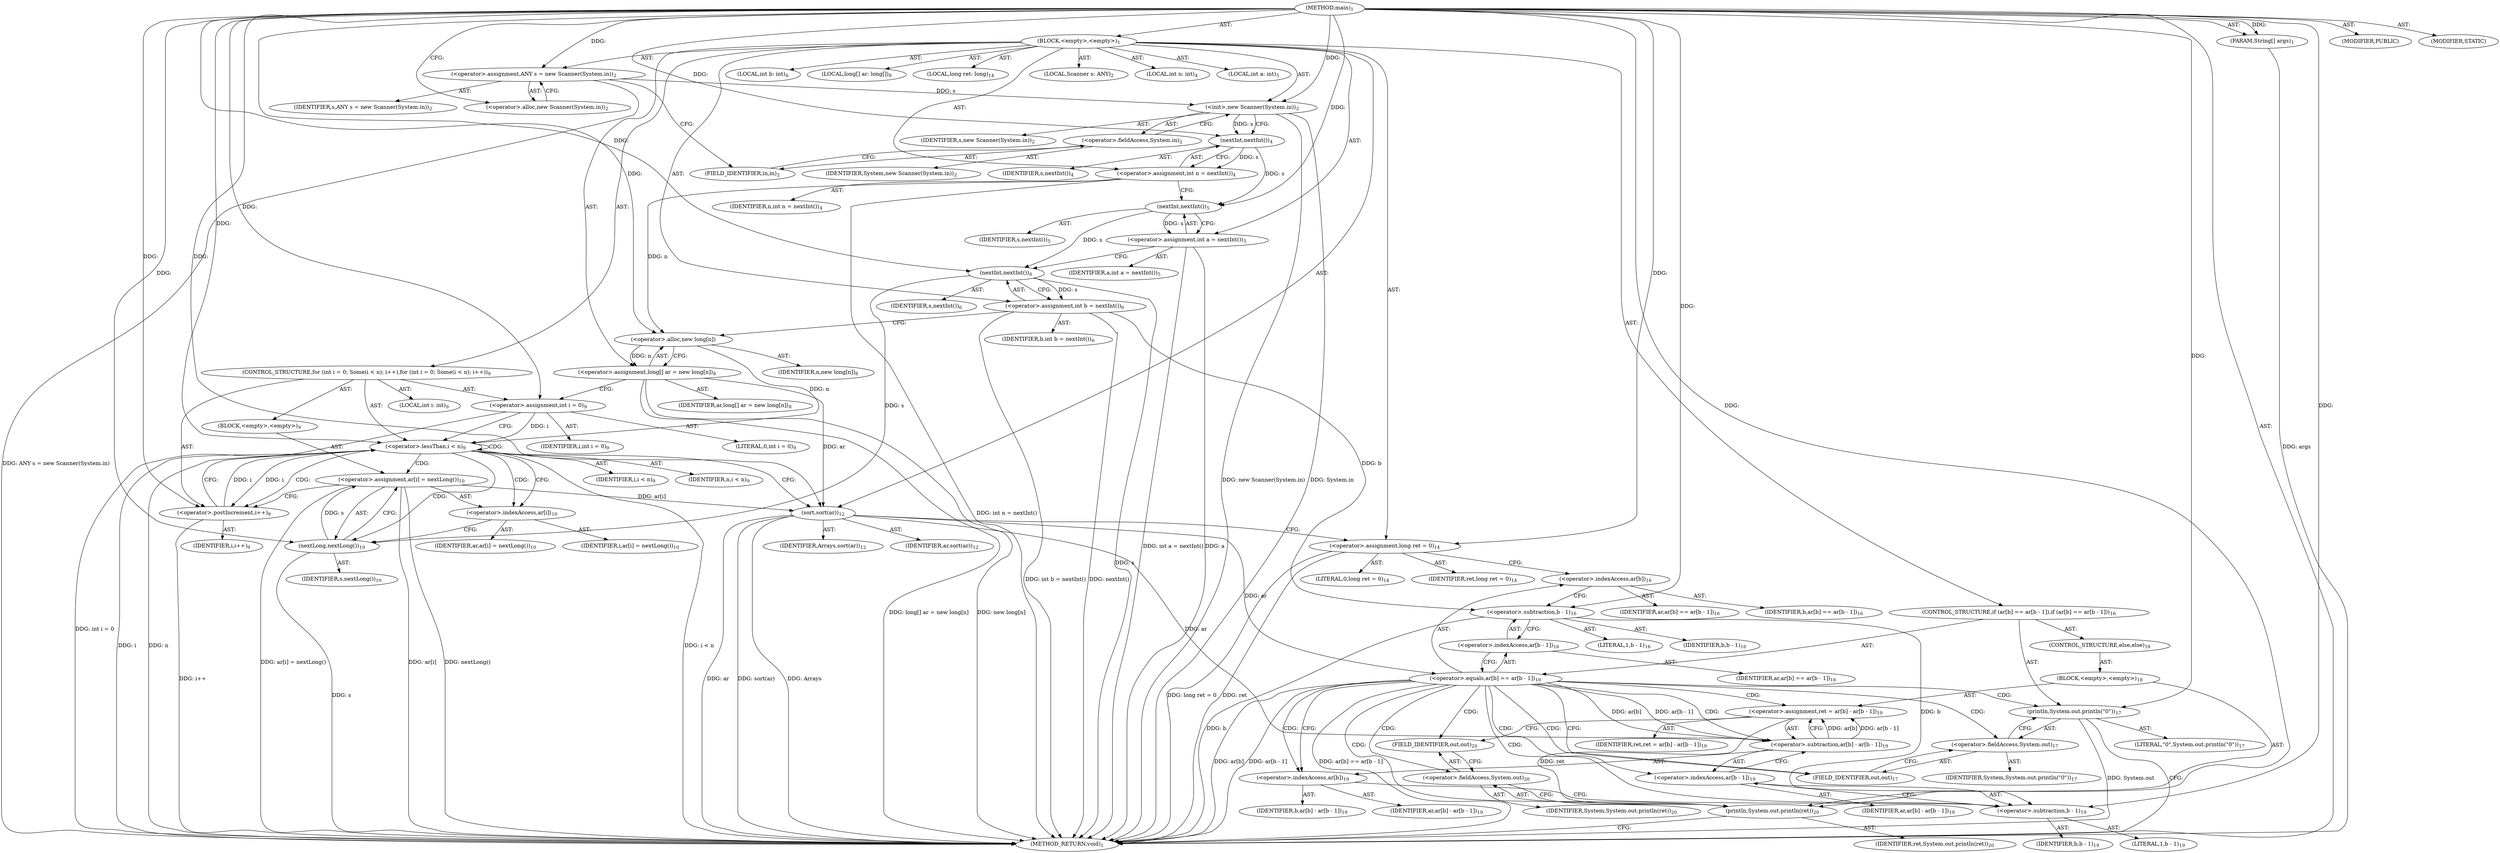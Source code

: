 digraph "main" {  
"19" [label = <(METHOD,main)<SUB>1</SUB>> ]
"20" [label = <(PARAM,String[] args)<SUB>1</SUB>> ]
"21" [label = <(BLOCK,&lt;empty&gt;,&lt;empty&gt;)<SUB>1</SUB>> ]
"4" [label = <(LOCAL,Scanner s: ANY)<SUB>2</SUB>> ]
"22" [label = <(&lt;operator&gt;.assignment,ANY s = new Scanner(System.in))<SUB>2</SUB>> ]
"23" [label = <(IDENTIFIER,s,ANY s = new Scanner(System.in))<SUB>2</SUB>> ]
"24" [label = <(&lt;operator&gt;.alloc,new Scanner(System.in))<SUB>2</SUB>> ]
"25" [label = <(&lt;init&gt;,new Scanner(System.in))<SUB>2</SUB>> ]
"3" [label = <(IDENTIFIER,s,new Scanner(System.in))<SUB>2</SUB>> ]
"26" [label = <(&lt;operator&gt;.fieldAccess,System.in)<SUB>2</SUB>> ]
"27" [label = <(IDENTIFIER,System,new Scanner(System.in))<SUB>2</SUB>> ]
"28" [label = <(FIELD_IDENTIFIER,in,in)<SUB>2</SUB>> ]
"29" [label = <(LOCAL,int n: int)<SUB>4</SUB>> ]
"30" [label = <(&lt;operator&gt;.assignment,int n = nextInt())<SUB>4</SUB>> ]
"31" [label = <(IDENTIFIER,n,int n = nextInt())<SUB>4</SUB>> ]
"32" [label = <(nextInt,nextInt())<SUB>4</SUB>> ]
"33" [label = <(IDENTIFIER,s,nextInt())<SUB>4</SUB>> ]
"34" [label = <(LOCAL,int a: int)<SUB>5</SUB>> ]
"35" [label = <(&lt;operator&gt;.assignment,int a = nextInt())<SUB>5</SUB>> ]
"36" [label = <(IDENTIFIER,a,int a = nextInt())<SUB>5</SUB>> ]
"37" [label = <(nextInt,nextInt())<SUB>5</SUB>> ]
"38" [label = <(IDENTIFIER,s,nextInt())<SUB>5</SUB>> ]
"39" [label = <(LOCAL,int b: int)<SUB>6</SUB>> ]
"40" [label = <(&lt;operator&gt;.assignment,int b = nextInt())<SUB>6</SUB>> ]
"41" [label = <(IDENTIFIER,b,int b = nextInt())<SUB>6</SUB>> ]
"42" [label = <(nextInt,nextInt())<SUB>6</SUB>> ]
"43" [label = <(IDENTIFIER,s,nextInt())<SUB>6</SUB>> ]
"44" [label = <(LOCAL,long[] ar: long[])<SUB>8</SUB>> ]
"45" [label = <(&lt;operator&gt;.assignment,long[] ar = new long[n])<SUB>8</SUB>> ]
"46" [label = <(IDENTIFIER,ar,long[] ar = new long[n])<SUB>8</SUB>> ]
"47" [label = <(&lt;operator&gt;.alloc,new long[n])> ]
"48" [label = <(IDENTIFIER,n,new long[n])<SUB>8</SUB>> ]
"49" [label = <(CONTROL_STRUCTURE,for (int i = 0; Some(i &lt; n); i++),for (int i = 0; Some(i &lt; n); i++))<SUB>9</SUB>> ]
"50" [label = <(LOCAL,int i: int)<SUB>9</SUB>> ]
"51" [label = <(&lt;operator&gt;.assignment,int i = 0)<SUB>9</SUB>> ]
"52" [label = <(IDENTIFIER,i,int i = 0)<SUB>9</SUB>> ]
"53" [label = <(LITERAL,0,int i = 0)<SUB>9</SUB>> ]
"54" [label = <(&lt;operator&gt;.lessThan,i &lt; n)<SUB>9</SUB>> ]
"55" [label = <(IDENTIFIER,i,i &lt; n)<SUB>9</SUB>> ]
"56" [label = <(IDENTIFIER,n,i &lt; n)<SUB>9</SUB>> ]
"57" [label = <(&lt;operator&gt;.postIncrement,i++)<SUB>9</SUB>> ]
"58" [label = <(IDENTIFIER,i,i++)<SUB>9</SUB>> ]
"59" [label = <(BLOCK,&lt;empty&gt;,&lt;empty&gt;)<SUB>9</SUB>> ]
"60" [label = <(&lt;operator&gt;.assignment,ar[i] = nextLong())<SUB>10</SUB>> ]
"61" [label = <(&lt;operator&gt;.indexAccess,ar[i])<SUB>10</SUB>> ]
"62" [label = <(IDENTIFIER,ar,ar[i] = nextLong())<SUB>10</SUB>> ]
"63" [label = <(IDENTIFIER,i,ar[i] = nextLong())<SUB>10</SUB>> ]
"64" [label = <(nextLong,nextLong())<SUB>10</SUB>> ]
"65" [label = <(IDENTIFIER,s,nextLong())<SUB>10</SUB>> ]
"66" [label = <(sort,sort(ar))<SUB>12</SUB>> ]
"67" [label = <(IDENTIFIER,Arrays,sort(ar))<SUB>12</SUB>> ]
"68" [label = <(IDENTIFIER,ar,sort(ar))<SUB>12</SUB>> ]
"69" [label = <(LOCAL,long ret: long)<SUB>14</SUB>> ]
"70" [label = <(&lt;operator&gt;.assignment,long ret = 0)<SUB>14</SUB>> ]
"71" [label = <(IDENTIFIER,ret,long ret = 0)<SUB>14</SUB>> ]
"72" [label = <(LITERAL,0,long ret = 0)<SUB>14</SUB>> ]
"73" [label = <(CONTROL_STRUCTURE,if (ar[b] == ar[b - 1]),if (ar[b] == ar[b - 1]))<SUB>16</SUB>> ]
"74" [label = <(&lt;operator&gt;.equals,ar[b] == ar[b - 1])<SUB>16</SUB>> ]
"75" [label = <(&lt;operator&gt;.indexAccess,ar[b])<SUB>16</SUB>> ]
"76" [label = <(IDENTIFIER,ar,ar[b] == ar[b - 1])<SUB>16</SUB>> ]
"77" [label = <(IDENTIFIER,b,ar[b] == ar[b - 1])<SUB>16</SUB>> ]
"78" [label = <(&lt;operator&gt;.indexAccess,ar[b - 1])<SUB>16</SUB>> ]
"79" [label = <(IDENTIFIER,ar,ar[b] == ar[b - 1])<SUB>16</SUB>> ]
"80" [label = <(&lt;operator&gt;.subtraction,b - 1)<SUB>16</SUB>> ]
"81" [label = <(IDENTIFIER,b,b - 1)<SUB>16</SUB>> ]
"82" [label = <(LITERAL,1,b - 1)<SUB>16</SUB>> ]
"83" [label = <(println,System.out.println(&quot;0&quot;))<SUB>17</SUB>> ]
"84" [label = <(&lt;operator&gt;.fieldAccess,System.out)<SUB>17</SUB>> ]
"85" [label = <(IDENTIFIER,System,System.out.println(&quot;0&quot;))<SUB>17</SUB>> ]
"86" [label = <(FIELD_IDENTIFIER,out,out)<SUB>17</SUB>> ]
"87" [label = <(LITERAL,&quot;0&quot;,System.out.println(&quot;0&quot;))<SUB>17</SUB>> ]
"88" [label = <(CONTROL_STRUCTURE,else,else)<SUB>18</SUB>> ]
"89" [label = <(BLOCK,&lt;empty&gt;,&lt;empty&gt;)<SUB>18</SUB>> ]
"90" [label = <(&lt;operator&gt;.assignment,ret = ar[b] - ar[b - 1])<SUB>19</SUB>> ]
"91" [label = <(IDENTIFIER,ret,ret = ar[b] - ar[b - 1])<SUB>19</SUB>> ]
"92" [label = <(&lt;operator&gt;.subtraction,ar[b] - ar[b - 1])<SUB>19</SUB>> ]
"93" [label = <(&lt;operator&gt;.indexAccess,ar[b])<SUB>19</SUB>> ]
"94" [label = <(IDENTIFIER,ar,ar[b] - ar[b - 1])<SUB>19</SUB>> ]
"95" [label = <(IDENTIFIER,b,ar[b] - ar[b - 1])<SUB>19</SUB>> ]
"96" [label = <(&lt;operator&gt;.indexAccess,ar[b - 1])<SUB>19</SUB>> ]
"97" [label = <(IDENTIFIER,ar,ar[b] - ar[b - 1])<SUB>19</SUB>> ]
"98" [label = <(&lt;operator&gt;.subtraction,b - 1)<SUB>19</SUB>> ]
"99" [label = <(IDENTIFIER,b,b - 1)<SUB>19</SUB>> ]
"100" [label = <(LITERAL,1,b - 1)<SUB>19</SUB>> ]
"101" [label = <(println,System.out.println(ret))<SUB>20</SUB>> ]
"102" [label = <(&lt;operator&gt;.fieldAccess,System.out)<SUB>20</SUB>> ]
"103" [label = <(IDENTIFIER,System,System.out.println(ret))<SUB>20</SUB>> ]
"104" [label = <(FIELD_IDENTIFIER,out,out)<SUB>20</SUB>> ]
"105" [label = <(IDENTIFIER,ret,System.out.println(ret))<SUB>20</SUB>> ]
"106" [label = <(MODIFIER,PUBLIC)> ]
"107" [label = <(MODIFIER,STATIC)> ]
"108" [label = <(METHOD_RETURN,void)<SUB>1</SUB>> ]
  "19" -> "20"  [ label = "AST: "] 
  "19" -> "21"  [ label = "AST: "] 
  "19" -> "106"  [ label = "AST: "] 
  "19" -> "107"  [ label = "AST: "] 
  "19" -> "108"  [ label = "AST: "] 
  "21" -> "4"  [ label = "AST: "] 
  "21" -> "22"  [ label = "AST: "] 
  "21" -> "25"  [ label = "AST: "] 
  "21" -> "29"  [ label = "AST: "] 
  "21" -> "30"  [ label = "AST: "] 
  "21" -> "34"  [ label = "AST: "] 
  "21" -> "35"  [ label = "AST: "] 
  "21" -> "39"  [ label = "AST: "] 
  "21" -> "40"  [ label = "AST: "] 
  "21" -> "44"  [ label = "AST: "] 
  "21" -> "45"  [ label = "AST: "] 
  "21" -> "49"  [ label = "AST: "] 
  "21" -> "66"  [ label = "AST: "] 
  "21" -> "69"  [ label = "AST: "] 
  "21" -> "70"  [ label = "AST: "] 
  "21" -> "73"  [ label = "AST: "] 
  "22" -> "23"  [ label = "AST: "] 
  "22" -> "24"  [ label = "AST: "] 
  "25" -> "3"  [ label = "AST: "] 
  "25" -> "26"  [ label = "AST: "] 
  "26" -> "27"  [ label = "AST: "] 
  "26" -> "28"  [ label = "AST: "] 
  "30" -> "31"  [ label = "AST: "] 
  "30" -> "32"  [ label = "AST: "] 
  "32" -> "33"  [ label = "AST: "] 
  "35" -> "36"  [ label = "AST: "] 
  "35" -> "37"  [ label = "AST: "] 
  "37" -> "38"  [ label = "AST: "] 
  "40" -> "41"  [ label = "AST: "] 
  "40" -> "42"  [ label = "AST: "] 
  "42" -> "43"  [ label = "AST: "] 
  "45" -> "46"  [ label = "AST: "] 
  "45" -> "47"  [ label = "AST: "] 
  "47" -> "48"  [ label = "AST: "] 
  "49" -> "50"  [ label = "AST: "] 
  "49" -> "51"  [ label = "AST: "] 
  "49" -> "54"  [ label = "AST: "] 
  "49" -> "57"  [ label = "AST: "] 
  "49" -> "59"  [ label = "AST: "] 
  "51" -> "52"  [ label = "AST: "] 
  "51" -> "53"  [ label = "AST: "] 
  "54" -> "55"  [ label = "AST: "] 
  "54" -> "56"  [ label = "AST: "] 
  "57" -> "58"  [ label = "AST: "] 
  "59" -> "60"  [ label = "AST: "] 
  "60" -> "61"  [ label = "AST: "] 
  "60" -> "64"  [ label = "AST: "] 
  "61" -> "62"  [ label = "AST: "] 
  "61" -> "63"  [ label = "AST: "] 
  "64" -> "65"  [ label = "AST: "] 
  "66" -> "67"  [ label = "AST: "] 
  "66" -> "68"  [ label = "AST: "] 
  "70" -> "71"  [ label = "AST: "] 
  "70" -> "72"  [ label = "AST: "] 
  "73" -> "74"  [ label = "AST: "] 
  "73" -> "83"  [ label = "AST: "] 
  "73" -> "88"  [ label = "AST: "] 
  "74" -> "75"  [ label = "AST: "] 
  "74" -> "78"  [ label = "AST: "] 
  "75" -> "76"  [ label = "AST: "] 
  "75" -> "77"  [ label = "AST: "] 
  "78" -> "79"  [ label = "AST: "] 
  "78" -> "80"  [ label = "AST: "] 
  "80" -> "81"  [ label = "AST: "] 
  "80" -> "82"  [ label = "AST: "] 
  "83" -> "84"  [ label = "AST: "] 
  "83" -> "87"  [ label = "AST: "] 
  "84" -> "85"  [ label = "AST: "] 
  "84" -> "86"  [ label = "AST: "] 
  "88" -> "89"  [ label = "AST: "] 
  "89" -> "90"  [ label = "AST: "] 
  "89" -> "101"  [ label = "AST: "] 
  "90" -> "91"  [ label = "AST: "] 
  "90" -> "92"  [ label = "AST: "] 
  "92" -> "93"  [ label = "AST: "] 
  "92" -> "96"  [ label = "AST: "] 
  "93" -> "94"  [ label = "AST: "] 
  "93" -> "95"  [ label = "AST: "] 
  "96" -> "97"  [ label = "AST: "] 
  "96" -> "98"  [ label = "AST: "] 
  "98" -> "99"  [ label = "AST: "] 
  "98" -> "100"  [ label = "AST: "] 
  "101" -> "102"  [ label = "AST: "] 
  "101" -> "105"  [ label = "AST: "] 
  "102" -> "103"  [ label = "AST: "] 
  "102" -> "104"  [ label = "AST: "] 
  "22" -> "28"  [ label = "CFG: "] 
  "25" -> "32"  [ label = "CFG: "] 
  "30" -> "37"  [ label = "CFG: "] 
  "35" -> "42"  [ label = "CFG: "] 
  "40" -> "47"  [ label = "CFG: "] 
  "45" -> "51"  [ label = "CFG: "] 
  "66" -> "70"  [ label = "CFG: "] 
  "70" -> "75"  [ label = "CFG: "] 
  "24" -> "22"  [ label = "CFG: "] 
  "26" -> "25"  [ label = "CFG: "] 
  "32" -> "30"  [ label = "CFG: "] 
  "37" -> "35"  [ label = "CFG: "] 
  "42" -> "40"  [ label = "CFG: "] 
  "47" -> "45"  [ label = "CFG: "] 
  "51" -> "54"  [ label = "CFG: "] 
  "54" -> "61"  [ label = "CFG: "] 
  "54" -> "66"  [ label = "CFG: "] 
  "57" -> "54"  [ label = "CFG: "] 
  "74" -> "86"  [ label = "CFG: "] 
  "74" -> "93"  [ label = "CFG: "] 
  "83" -> "108"  [ label = "CFG: "] 
  "28" -> "26"  [ label = "CFG: "] 
  "60" -> "57"  [ label = "CFG: "] 
  "75" -> "80"  [ label = "CFG: "] 
  "78" -> "74"  [ label = "CFG: "] 
  "84" -> "83"  [ label = "CFG: "] 
  "61" -> "64"  [ label = "CFG: "] 
  "64" -> "60"  [ label = "CFG: "] 
  "80" -> "78"  [ label = "CFG: "] 
  "86" -> "84"  [ label = "CFG: "] 
  "90" -> "104"  [ label = "CFG: "] 
  "101" -> "108"  [ label = "CFG: "] 
  "92" -> "90"  [ label = "CFG: "] 
  "102" -> "101"  [ label = "CFG: "] 
  "93" -> "98"  [ label = "CFG: "] 
  "96" -> "92"  [ label = "CFG: "] 
  "104" -> "102"  [ label = "CFG: "] 
  "98" -> "96"  [ label = "CFG: "] 
  "19" -> "24"  [ label = "CFG: "] 
  "20" -> "108"  [ label = "DDG: args"] 
  "22" -> "108"  [ label = "DDG: ANY s = new Scanner(System.in)"] 
  "25" -> "108"  [ label = "DDG: System.in"] 
  "25" -> "108"  [ label = "DDG: new Scanner(System.in)"] 
  "30" -> "108"  [ label = "DDG: int n = nextInt()"] 
  "35" -> "108"  [ label = "DDG: a"] 
  "35" -> "108"  [ label = "DDG: int a = nextInt()"] 
  "42" -> "108"  [ label = "DDG: s"] 
  "40" -> "108"  [ label = "DDG: nextInt()"] 
  "40" -> "108"  [ label = "DDG: int b = nextInt()"] 
  "45" -> "108"  [ label = "DDG: new long[n]"] 
  "45" -> "108"  [ label = "DDG: long[] ar = new long[n]"] 
  "51" -> "108"  [ label = "DDG: int i = 0"] 
  "54" -> "108"  [ label = "DDG: i"] 
  "54" -> "108"  [ label = "DDG: n"] 
  "54" -> "108"  [ label = "DDG: i &lt; n"] 
  "66" -> "108"  [ label = "DDG: ar"] 
  "66" -> "108"  [ label = "DDG: sort(ar)"] 
  "70" -> "108"  [ label = "DDG: ret"] 
  "70" -> "108"  [ label = "DDG: long ret = 0"] 
  "74" -> "108"  [ label = "DDG: ar[b]"] 
  "80" -> "108"  [ label = "DDG: b"] 
  "74" -> "108"  [ label = "DDG: ar[b - 1]"] 
  "74" -> "108"  [ label = "DDG: ar[b] == ar[b - 1]"] 
  "83" -> "108"  [ label = "DDG: System.out"] 
  "60" -> "108"  [ label = "DDG: ar[i]"] 
  "64" -> "108"  [ label = "DDG: s"] 
  "60" -> "108"  [ label = "DDG: nextLong()"] 
  "60" -> "108"  [ label = "DDG: ar[i] = nextLong()"] 
  "57" -> "108"  [ label = "DDG: i++"] 
  "66" -> "108"  [ label = "DDG: Arrays"] 
  "19" -> "20"  [ label = "DDG: "] 
  "19" -> "22"  [ label = "DDG: "] 
  "32" -> "30"  [ label = "DDG: s"] 
  "37" -> "35"  [ label = "DDG: s"] 
  "42" -> "40"  [ label = "DDG: s"] 
  "47" -> "45"  [ label = "DDG: n"] 
  "19" -> "70"  [ label = "DDG: "] 
  "22" -> "25"  [ label = "DDG: s"] 
  "19" -> "25"  [ label = "DDG: "] 
  "19" -> "51"  [ label = "DDG: "] 
  "19" -> "66"  [ label = "DDG: "] 
  "45" -> "66"  [ label = "DDG: ar"] 
  "60" -> "66"  [ label = "DDG: ar[i]"] 
  "25" -> "32"  [ label = "DDG: s"] 
  "19" -> "32"  [ label = "DDG: "] 
  "32" -> "37"  [ label = "DDG: s"] 
  "19" -> "37"  [ label = "DDG: "] 
  "37" -> "42"  [ label = "DDG: s"] 
  "19" -> "42"  [ label = "DDG: "] 
  "30" -> "47"  [ label = "DDG: n"] 
  "19" -> "47"  [ label = "DDG: "] 
  "51" -> "54"  [ label = "DDG: i"] 
  "57" -> "54"  [ label = "DDG: i"] 
  "19" -> "54"  [ label = "DDG: "] 
  "47" -> "54"  [ label = "DDG: n"] 
  "54" -> "57"  [ label = "DDG: i"] 
  "19" -> "57"  [ label = "DDG: "] 
  "64" -> "60"  [ label = "DDG: s"] 
  "66" -> "74"  [ label = "DDG: ar"] 
  "19" -> "83"  [ label = "DDG: "] 
  "92" -> "90"  [ label = "DDG: ar[b]"] 
  "92" -> "90"  [ label = "DDG: ar[b - 1]"] 
  "42" -> "64"  [ label = "DDG: s"] 
  "19" -> "64"  [ label = "DDG: "] 
  "40" -> "80"  [ label = "DDG: b"] 
  "19" -> "80"  [ label = "DDG: "] 
  "90" -> "101"  [ label = "DDG: ret"] 
  "19" -> "101"  [ label = "DDG: "] 
  "66" -> "92"  [ label = "DDG: ar"] 
  "74" -> "92"  [ label = "DDG: ar[b]"] 
  "74" -> "92"  [ label = "DDG: ar[b - 1]"] 
  "80" -> "98"  [ label = "DDG: b"] 
  "19" -> "98"  [ label = "DDG: "] 
  "54" -> "60"  [ label = "CDG: "] 
  "54" -> "61"  [ label = "CDG: "] 
  "54" -> "64"  [ label = "CDG: "] 
  "54" -> "57"  [ label = "CDG: "] 
  "54" -> "54"  [ label = "CDG: "] 
  "74" -> "96"  [ label = "CDG: "] 
  "74" -> "83"  [ label = "CDG: "] 
  "74" -> "98"  [ label = "CDG: "] 
  "74" -> "84"  [ label = "CDG: "] 
  "74" -> "102"  [ label = "CDG: "] 
  "74" -> "104"  [ label = "CDG: "] 
  "74" -> "92"  [ label = "CDG: "] 
  "74" -> "93"  [ label = "CDG: "] 
  "74" -> "101"  [ label = "CDG: "] 
  "74" -> "90"  [ label = "CDG: "] 
  "74" -> "86"  [ label = "CDG: "] 
}

